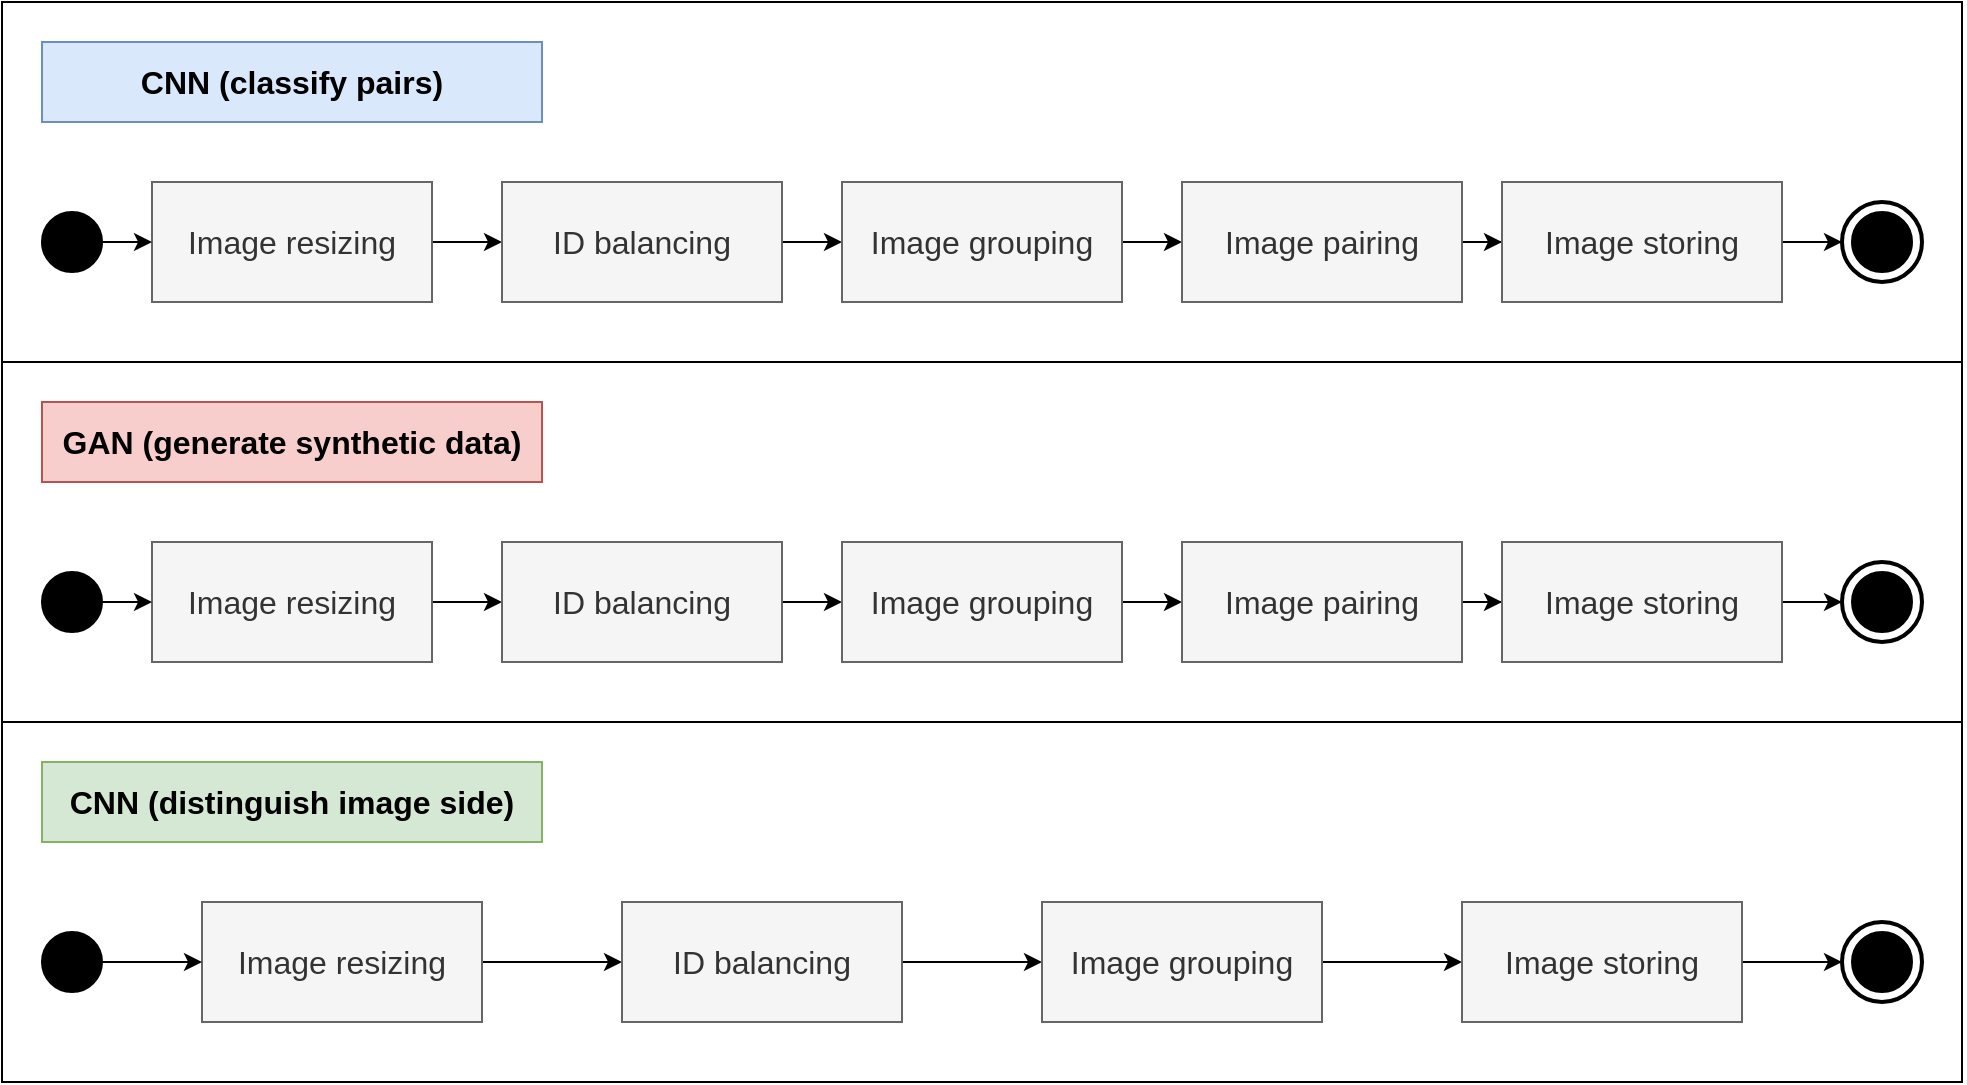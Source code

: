 <mxfile version="14.1.8" type="device"><diagram id="41SPmryh3Q9oxbyFqIi9" name="Page-1"><mxGraphModel dx="1113" dy="629" grid="1" gridSize="10" guides="1" tooltips="1" connect="1" arrows="1" fold="1" page="1" pageScale="1" pageWidth="827" pageHeight="1169" math="0" shadow="0"><root><mxCell id="0"/><mxCell id="1" parent="0"/><mxCell id="Ml5d39F2WsXuBL4mVj5m-1" value="" style="rounded=0;whiteSpace=wrap;html=1;" vertex="1" parent="1"><mxGeometry x="80" y="40" width="980" height="540" as="geometry"/></mxCell><mxCell id="Ml5d39F2WsXuBL4mVj5m-2" value="&lt;font size=&quot;1&quot;&gt;&lt;b style=&quot;font-size: 16px&quot;&gt;CNN (classify pairs)&lt;/b&gt;&lt;/font&gt;" style="rounded=0;whiteSpace=wrap;html=1;fillColor=#dae8fc;strokeColor=#6c8ebf;" vertex="1" parent="1"><mxGeometry x="100" y="60" width="250" height="40" as="geometry"/></mxCell><mxCell id="Ml5d39F2WsXuBL4mVj5m-3" value="&lt;font size=&quot;1&quot;&gt;&lt;b style=&quot;font-size: 16px&quot;&gt;GAN (generate synthetic data)&lt;/b&gt;&lt;/font&gt;" style="rounded=0;whiteSpace=wrap;html=1;fillColor=#f8cecc;strokeColor=#b85450;" vertex="1" parent="1"><mxGeometry x="100" y="240" width="250" height="40" as="geometry"/></mxCell><mxCell id="Ml5d39F2WsXuBL4mVj5m-4" value="&lt;font size=&quot;1&quot;&gt;&lt;b style=&quot;font-size: 16px&quot;&gt;CNN (distinguish image side)&lt;/b&gt;&lt;/font&gt;" style="rounded=0;whiteSpace=wrap;html=1;fillColor=#d5e8d4;strokeColor=#82b366;" vertex="1" parent="1"><mxGeometry x="100" y="420" width="250" height="40" as="geometry"/></mxCell><mxCell id="Ml5d39F2WsXuBL4mVj5m-6" value="" style="endArrow=none;html=1;" edge="1" parent="1"><mxGeometry width="50" height="50" relative="1" as="geometry"><mxPoint x="80" y="220" as="sourcePoint"/><mxPoint x="1060" y="220" as="targetPoint"/></mxGeometry></mxCell><mxCell id="Ml5d39F2WsXuBL4mVj5m-7" value="" style="endArrow=none;html=1;" edge="1" parent="1"><mxGeometry width="50" height="50" relative="1" as="geometry"><mxPoint x="80" y="400" as="sourcePoint"/><mxPoint x="1060" y="400" as="targetPoint"/></mxGeometry></mxCell><mxCell id="Ml5d39F2WsXuBL4mVj5m-17" style="edgeStyle=orthogonalEdgeStyle;rounded=0;orthogonalLoop=1;jettySize=auto;html=1;" edge="1" parent="1" source="Ml5d39F2WsXuBL4mVj5m-8" target="Ml5d39F2WsXuBL4mVj5m-9"><mxGeometry relative="1" as="geometry"/></mxCell><mxCell id="Ml5d39F2WsXuBL4mVj5m-8" value="&lt;font style=&quot;font-size: 16px&quot;&gt;Image resizing&lt;/font&gt;" style="rounded=0;whiteSpace=wrap;html=1;fillColor=#f5f5f5;strokeColor=#666666;fontColor=#333333;" vertex="1" parent="1"><mxGeometry x="155" y="130" width="140" height="60" as="geometry"/></mxCell><mxCell id="Ml5d39F2WsXuBL4mVj5m-18" style="edgeStyle=orthogonalEdgeStyle;rounded=0;orthogonalLoop=1;jettySize=auto;html=1;" edge="1" parent="1" source="Ml5d39F2WsXuBL4mVj5m-9" target="Ml5d39F2WsXuBL4mVj5m-10"><mxGeometry relative="1" as="geometry"/></mxCell><mxCell id="Ml5d39F2WsXuBL4mVj5m-9" value="&lt;font size=&quot;3&quot;&gt;ID balancing&lt;/font&gt;" style="rounded=0;whiteSpace=wrap;html=1;fillColor=#f5f5f5;strokeColor=#666666;fontColor=#333333;" vertex="1" parent="1"><mxGeometry x="330" y="130" width="140" height="60" as="geometry"/></mxCell><mxCell id="Ml5d39F2WsXuBL4mVj5m-19" style="edgeStyle=orthogonalEdgeStyle;rounded=0;orthogonalLoop=1;jettySize=auto;html=1;" edge="1" parent="1" source="Ml5d39F2WsXuBL4mVj5m-10" target="Ml5d39F2WsXuBL4mVj5m-11"><mxGeometry relative="1" as="geometry"/></mxCell><mxCell id="Ml5d39F2WsXuBL4mVj5m-10" value="&lt;font style=&quot;font-size: 16px&quot;&gt;Image grouping&lt;/font&gt;" style="rounded=0;whiteSpace=wrap;html=1;fillColor=#f5f5f5;strokeColor=#666666;fontColor=#333333;" vertex="1" parent="1"><mxGeometry x="500" y="130" width="140" height="60" as="geometry"/></mxCell><mxCell id="Ml5d39F2WsXuBL4mVj5m-20" style="edgeStyle=orthogonalEdgeStyle;rounded=0;orthogonalLoop=1;jettySize=auto;html=1;" edge="1" parent="1" source="Ml5d39F2WsXuBL4mVj5m-11" target="Ml5d39F2WsXuBL4mVj5m-12"><mxGeometry relative="1" as="geometry"/></mxCell><mxCell id="Ml5d39F2WsXuBL4mVj5m-11" value="&lt;font size=&quot;3&quot;&gt;Image pairing&lt;/font&gt;" style="rounded=0;whiteSpace=wrap;html=1;fillColor=#f5f5f5;strokeColor=#666666;fontColor=#333333;" vertex="1" parent="1"><mxGeometry x="670" y="130" width="140" height="60" as="geometry"/></mxCell><mxCell id="Ml5d39F2WsXuBL4mVj5m-21" style="edgeStyle=orthogonalEdgeStyle;rounded=0;orthogonalLoop=1;jettySize=auto;html=1;entryX=0;entryY=0.5;entryDx=0;entryDy=0;" edge="1" parent="1" source="Ml5d39F2WsXuBL4mVj5m-12" target="Ml5d39F2WsXuBL4mVj5m-15"><mxGeometry relative="1" as="geometry"/></mxCell><mxCell id="Ml5d39F2WsXuBL4mVj5m-12" value="&lt;font style=&quot;font-size: 16px&quot;&gt;Image storing&lt;/font&gt;" style="rounded=0;whiteSpace=wrap;html=1;fillColor=#f5f5f5;strokeColor=#666666;fontColor=#333333;" vertex="1" parent="1"><mxGeometry x="830" y="130" width="140" height="60" as="geometry"/></mxCell><mxCell id="Ml5d39F2WsXuBL4mVj5m-22" style="edgeStyle=orthogonalEdgeStyle;rounded=0;orthogonalLoop=1;jettySize=auto;html=1;entryX=0;entryY=0.5;entryDx=0;entryDy=0;" edge="1" parent="1" source="Ml5d39F2WsXuBL4mVj5m-13" target="Ml5d39F2WsXuBL4mVj5m-8"><mxGeometry relative="1" as="geometry"/></mxCell><mxCell id="Ml5d39F2WsXuBL4mVj5m-13" value="" style="ellipse;whiteSpace=wrap;html=1;aspect=fixed;fillColor=#000000;" vertex="1" parent="1"><mxGeometry x="100" y="145" width="30" height="30" as="geometry"/></mxCell><mxCell id="Ml5d39F2WsXuBL4mVj5m-16" value="" style="group" vertex="1" connectable="0" parent="1"><mxGeometry x="1000" y="140" width="40" height="40" as="geometry"/></mxCell><mxCell id="Ml5d39F2WsXuBL4mVj5m-15" value="" style="ellipse;whiteSpace=wrap;html=1;aspect=fixed;fillColor=none;strokeWidth=2;" vertex="1" parent="Ml5d39F2WsXuBL4mVj5m-16"><mxGeometry width="40" height="40" as="geometry"/></mxCell><mxCell id="Ml5d39F2WsXuBL4mVj5m-14" value="" style="ellipse;whiteSpace=wrap;html=1;aspect=fixed;fillColor=#000000;" vertex="1" parent="Ml5d39F2WsXuBL4mVj5m-16"><mxGeometry x="5" y="5" width="30" height="30" as="geometry"/></mxCell><mxCell id="Ml5d39F2WsXuBL4mVj5m-32" style="edgeStyle=orthogonalEdgeStyle;rounded=0;orthogonalLoop=1;jettySize=auto;html=1;" edge="1" parent="1" source="Ml5d39F2WsXuBL4mVj5m-33" target="Ml5d39F2WsXuBL4mVj5m-35"><mxGeometry relative="1" as="geometry"/></mxCell><mxCell id="Ml5d39F2WsXuBL4mVj5m-33" value="&lt;span style=&quot;font-size: 16px&quot;&gt;Image resizing&lt;/span&gt;" style="rounded=0;whiteSpace=wrap;html=1;fillColor=#f5f5f5;strokeColor=#666666;fontColor=#333333;" vertex="1" parent="1"><mxGeometry x="155" y="310" width="140" height="60" as="geometry"/></mxCell><mxCell id="Ml5d39F2WsXuBL4mVj5m-34" style="edgeStyle=orthogonalEdgeStyle;rounded=0;orthogonalLoop=1;jettySize=auto;html=1;" edge="1" parent="1" source="Ml5d39F2WsXuBL4mVj5m-35" target="Ml5d39F2WsXuBL4mVj5m-37"><mxGeometry relative="1" as="geometry"/></mxCell><mxCell id="Ml5d39F2WsXuBL4mVj5m-35" value="&lt;span style=&quot;font-size: medium&quot;&gt;ID balancing&lt;/span&gt;" style="rounded=0;whiteSpace=wrap;html=1;fillColor=#f5f5f5;strokeColor=#666666;fontColor=#333333;" vertex="1" parent="1"><mxGeometry x="330" y="310" width="140" height="60" as="geometry"/></mxCell><mxCell id="Ml5d39F2WsXuBL4mVj5m-36" style="edgeStyle=orthogonalEdgeStyle;rounded=0;orthogonalLoop=1;jettySize=auto;html=1;" edge="1" parent="1" source="Ml5d39F2WsXuBL4mVj5m-37" target="Ml5d39F2WsXuBL4mVj5m-39"><mxGeometry relative="1" as="geometry"/></mxCell><mxCell id="Ml5d39F2WsXuBL4mVj5m-37" value="&lt;span style=&quot;font-size: 16px&quot;&gt;Image grouping&lt;/span&gt;" style="rounded=0;whiteSpace=wrap;html=1;fillColor=#f5f5f5;strokeColor=#666666;fontColor=#333333;" vertex="1" parent="1"><mxGeometry x="500" y="310" width="140" height="60" as="geometry"/></mxCell><mxCell id="Ml5d39F2WsXuBL4mVj5m-38" style="edgeStyle=orthogonalEdgeStyle;rounded=0;orthogonalLoop=1;jettySize=auto;html=1;" edge="1" parent="1" source="Ml5d39F2WsXuBL4mVj5m-39" target="Ml5d39F2WsXuBL4mVj5m-41"><mxGeometry relative="1" as="geometry"/></mxCell><mxCell id="Ml5d39F2WsXuBL4mVj5m-39" value="&lt;span style=&quot;font-size: medium&quot;&gt;Image pairing&lt;/span&gt;" style="rounded=0;whiteSpace=wrap;html=1;fillColor=#f5f5f5;strokeColor=#666666;fontColor=#333333;" vertex="1" parent="1"><mxGeometry x="670" y="310" width="140" height="60" as="geometry"/></mxCell><mxCell id="Ml5d39F2WsXuBL4mVj5m-40" style="edgeStyle=orthogonalEdgeStyle;rounded=0;orthogonalLoop=1;jettySize=auto;html=1;entryX=0;entryY=0.5;entryDx=0;entryDy=0;" edge="1" parent="1" source="Ml5d39F2WsXuBL4mVj5m-41" target="Ml5d39F2WsXuBL4mVj5m-45"><mxGeometry relative="1" as="geometry"/></mxCell><mxCell id="Ml5d39F2WsXuBL4mVj5m-41" value="&lt;span style=&quot;font-size: 16px&quot;&gt;Image storing&lt;/span&gt;" style="rounded=0;whiteSpace=wrap;html=1;fillColor=#f5f5f5;strokeColor=#666666;fontColor=#333333;" vertex="1" parent="1"><mxGeometry x="830" y="310" width="140" height="60" as="geometry"/></mxCell><mxCell id="Ml5d39F2WsXuBL4mVj5m-42" style="edgeStyle=orthogonalEdgeStyle;rounded=0;orthogonalLoop=1;jettySize=auto;html=1;entryX=0;entryY=0.5;entryDx=0;entryDy=0;" edge="1" parent="1" source="Ml5d39F2WsXuBL4mVj5m-43" target="Ml5d39F2WsXuBL4mVj5m-33"><mxGeometry relative="1" as="geometry"/></mxCell><mxCell id="Ml5d39F2WsXuBL4mVj5m-43" value="" style="ellipse;whiteSpace=wrap;html=1;aspect=fixed;fillColor=#000000;" vertex="1" parent="1"><mxGeometry x="100" y="325" width="30" height="30" as="geometry"/></mxCell><mxCell id="Ml5d39F2WsXuBL4mVj5m-44" value="" style="group" vertex="1" connectable="0" parent="1"><mxGeometry x="1000" y="320" width="40" height="40" as="geometry"/></mxCell><mxCell id="Ml5d39F2WsXuBL4mVj5m-45" value="" style="ellipse;whiteSpace=wrap;html=1;aspect=fixed;fillColor=none;strokeWidth=2;" vertex="1" parent="Ml5d39F2WsXuBL4mVj5m-44"><mxGeometry width="40" height="40" as="geometry"/></mxCell><mxCell id="Ml5d39F2WsXuBL4mVj5m-46" value="" style="ellipse;whiteSpace=wrap;html=1;aspect=fixed;fillColor=#000000;" vertex="1" parent="Ml5d39F2WsXuBL4mVj5m-44"><mxGeometry x="5" y="5" width="30" height="30" as="geometry"/></mxCell><mxCell id="Ml5d39F2WsXuBL4mVj5m-47" style="edgeStyle=orthogonalEdgeStyle;rounded=0;orthogonalLoop=1;jettySize=auto;html=1;" edge="1" parent="1" source="Ml5d39F2WsXuBL4mVj5m-48" target="Ml5d39F2WsXuBL4mVj5m-50"><mxGeometry relative="1" as="geometry"/></mxCell><mxCell id="Ml5d39F2WsXuBL4mVj5m-48" value="&lt;span style=&quot;font-size: 16px&quot;&gt;Image resizing&lt;/span&gt;" style="rounded=0;whiteSpace=wrap;html=1;fillColor=#f5f5f5;strokeColor=#666666;fontColor=#333333;" vertex="1" parent="1"><mxGeometry x="180" y="490" width="140" height="60" as="geometry"/></mxCell><mxCell id="Ml5d39F2WsXuBL4mVj5m-49" style="edgeStyle=orthogonalEdgeStyle;rounded=0;orthogonalLoop=1;jettySize=auto;html=1;" edge="1" parent="1" source="Ml5d39F2WsXuBL4mVj5m-50" target="Ml5d39F2WsXuBL4mVj5m-52"><mxGeometry relative="1" as="geometry"/></mxCell><mxCell id="Ml5d39F2WsXuBL4mVj5m-50" value="&lt;span style=&quot;font-size: medium&quot;&gt;ID balancing&lt;/span&gt;" style="rounded=0;whiteSpace=wrap;html=1;fillColor=#f5f5f5;strokeColor=#666666;fontColor=#333333;" vertex="1" parent="1"><mxGeometry x="390" y="490" width="140" height="60" as="geometry"/></mxCell><mxCell id="Ml5d39F2WsXuBL4mVj5m-62" style="edgeStyle=orthogonalEdgeStyle;rounded=0;orthogonalLoop=1;jettySize=auto;html=1;" edge="1" parent="1" source="Ml5d39F2WsXuBL4mVj5m-52" target="Ml5d39F2WsXuBL4mVj5m-56"><mxGeometry relative="1" as="geometry"/></mxCell><mxCell id="Ml5d39F2WsXuBL4mVj5m-52" value="&lt;span style=&quot;font-size: 16px&quot;&gt;Image grouping&lt;/span&gt;" style="rounded=0;whiteSpace=wrap;html=1;fillColor=#f5f5f5;strokeColor=#666666;fontColor=#333333;" vertex="1" parent="1"><mxGeometry x="600" y="490" width="140" height="60" as="geometry"/></mxCell><mxCell id="Ml5d39F2WsXuBL4mVj5m-55" style="edgeStyle=orthogonalEdgeStyle;rounded=0;orthogonalLoop=1;jettySize=auto;html=1;entryX=0;entryY=0.5;entryDx=0;entryDy=0;" edge="1" parent="1" source="Ml5d39F2WsXuBL4mVj5m-56" target="Ml5d39F2WsXuBL4mVj5m-60"><mxGeometry relative="1" as="geometry"/></mxCell><mxCell id="Ml5d39F2WsXuBL4mVj5m-56" value="&lt;span style=&quot;font-size: 16px&quot;&gt;Image storing&lt;/span&gt;" style="rounded=0;whiteSpace=wrap;html=1;fillColor=#f5f5f5;strokeColor=#666666;fontColor=#333333;" vertex="1" parent="1"><mxGeometry x="810" y="490" width="140" height="60" as="geometry"/></mxCell><mxCell id="Ml5d39F2WsXuBL4mVj5m-57" style="edgeStyle=orthogonalEdgeStyle;rounded=0;orthogonalLoop=1;jettySize=auto;html=1;entryX=0;entryY=0.5;entryDx=0;entryDy=0;" edge="1" parent="1" source="Ml5d39F2WsXuBL4mVj5m-58" target="Ml5d39F2WsXuBL4mVj5m-48"><mxGeometry relative="1" as="geometry"/></mxCell><mxCell id="Ml5d39F2WsXuBL4mVj5m-58" value="" style="ellipse;whiteSpace=wrap;html=1;aspect=fixed;fillColor=#000000;" vertex="1" parent="1"><mxGeometry x="100" y="505" width="30" height="30" as="geometry"/></mxCell><mxCell id="Ml5d39F2WsXuBL4mVj5m-59" value="" style="group" vertex="1" connectable="0" parent="1"><mxGeometry x="1000" y="500" width="40" height="40" as="geometry"/></mxCell><mxCell id="Ml5d39F2WsXuBL4mVj5m-60" value="" style="ellipse;whiteSpace=wrap;html=1;aspect=fixed;fillColor=none;strokeWidth=2;" vertex="1" parent="Ml5d39F2WsXuBL4mVj5m-59"><mxGeometry width="40" height="40" as="geometry"/></mxCell><mxCell id="Ml5d39F2WsXuBL4mVj5m-61" value="" style="ellipse;whiteSpace=wrap;html=1;aspect=fixed;fillColor=#000000;" vertex="1" parent="Ml5d39F2WsXuBL4mVj5m-59"><mxGeometry x="5" y="5" width="30" height="30" as="geometry"/></mxCell></root></mxGraphModel></diagram></mxfile>